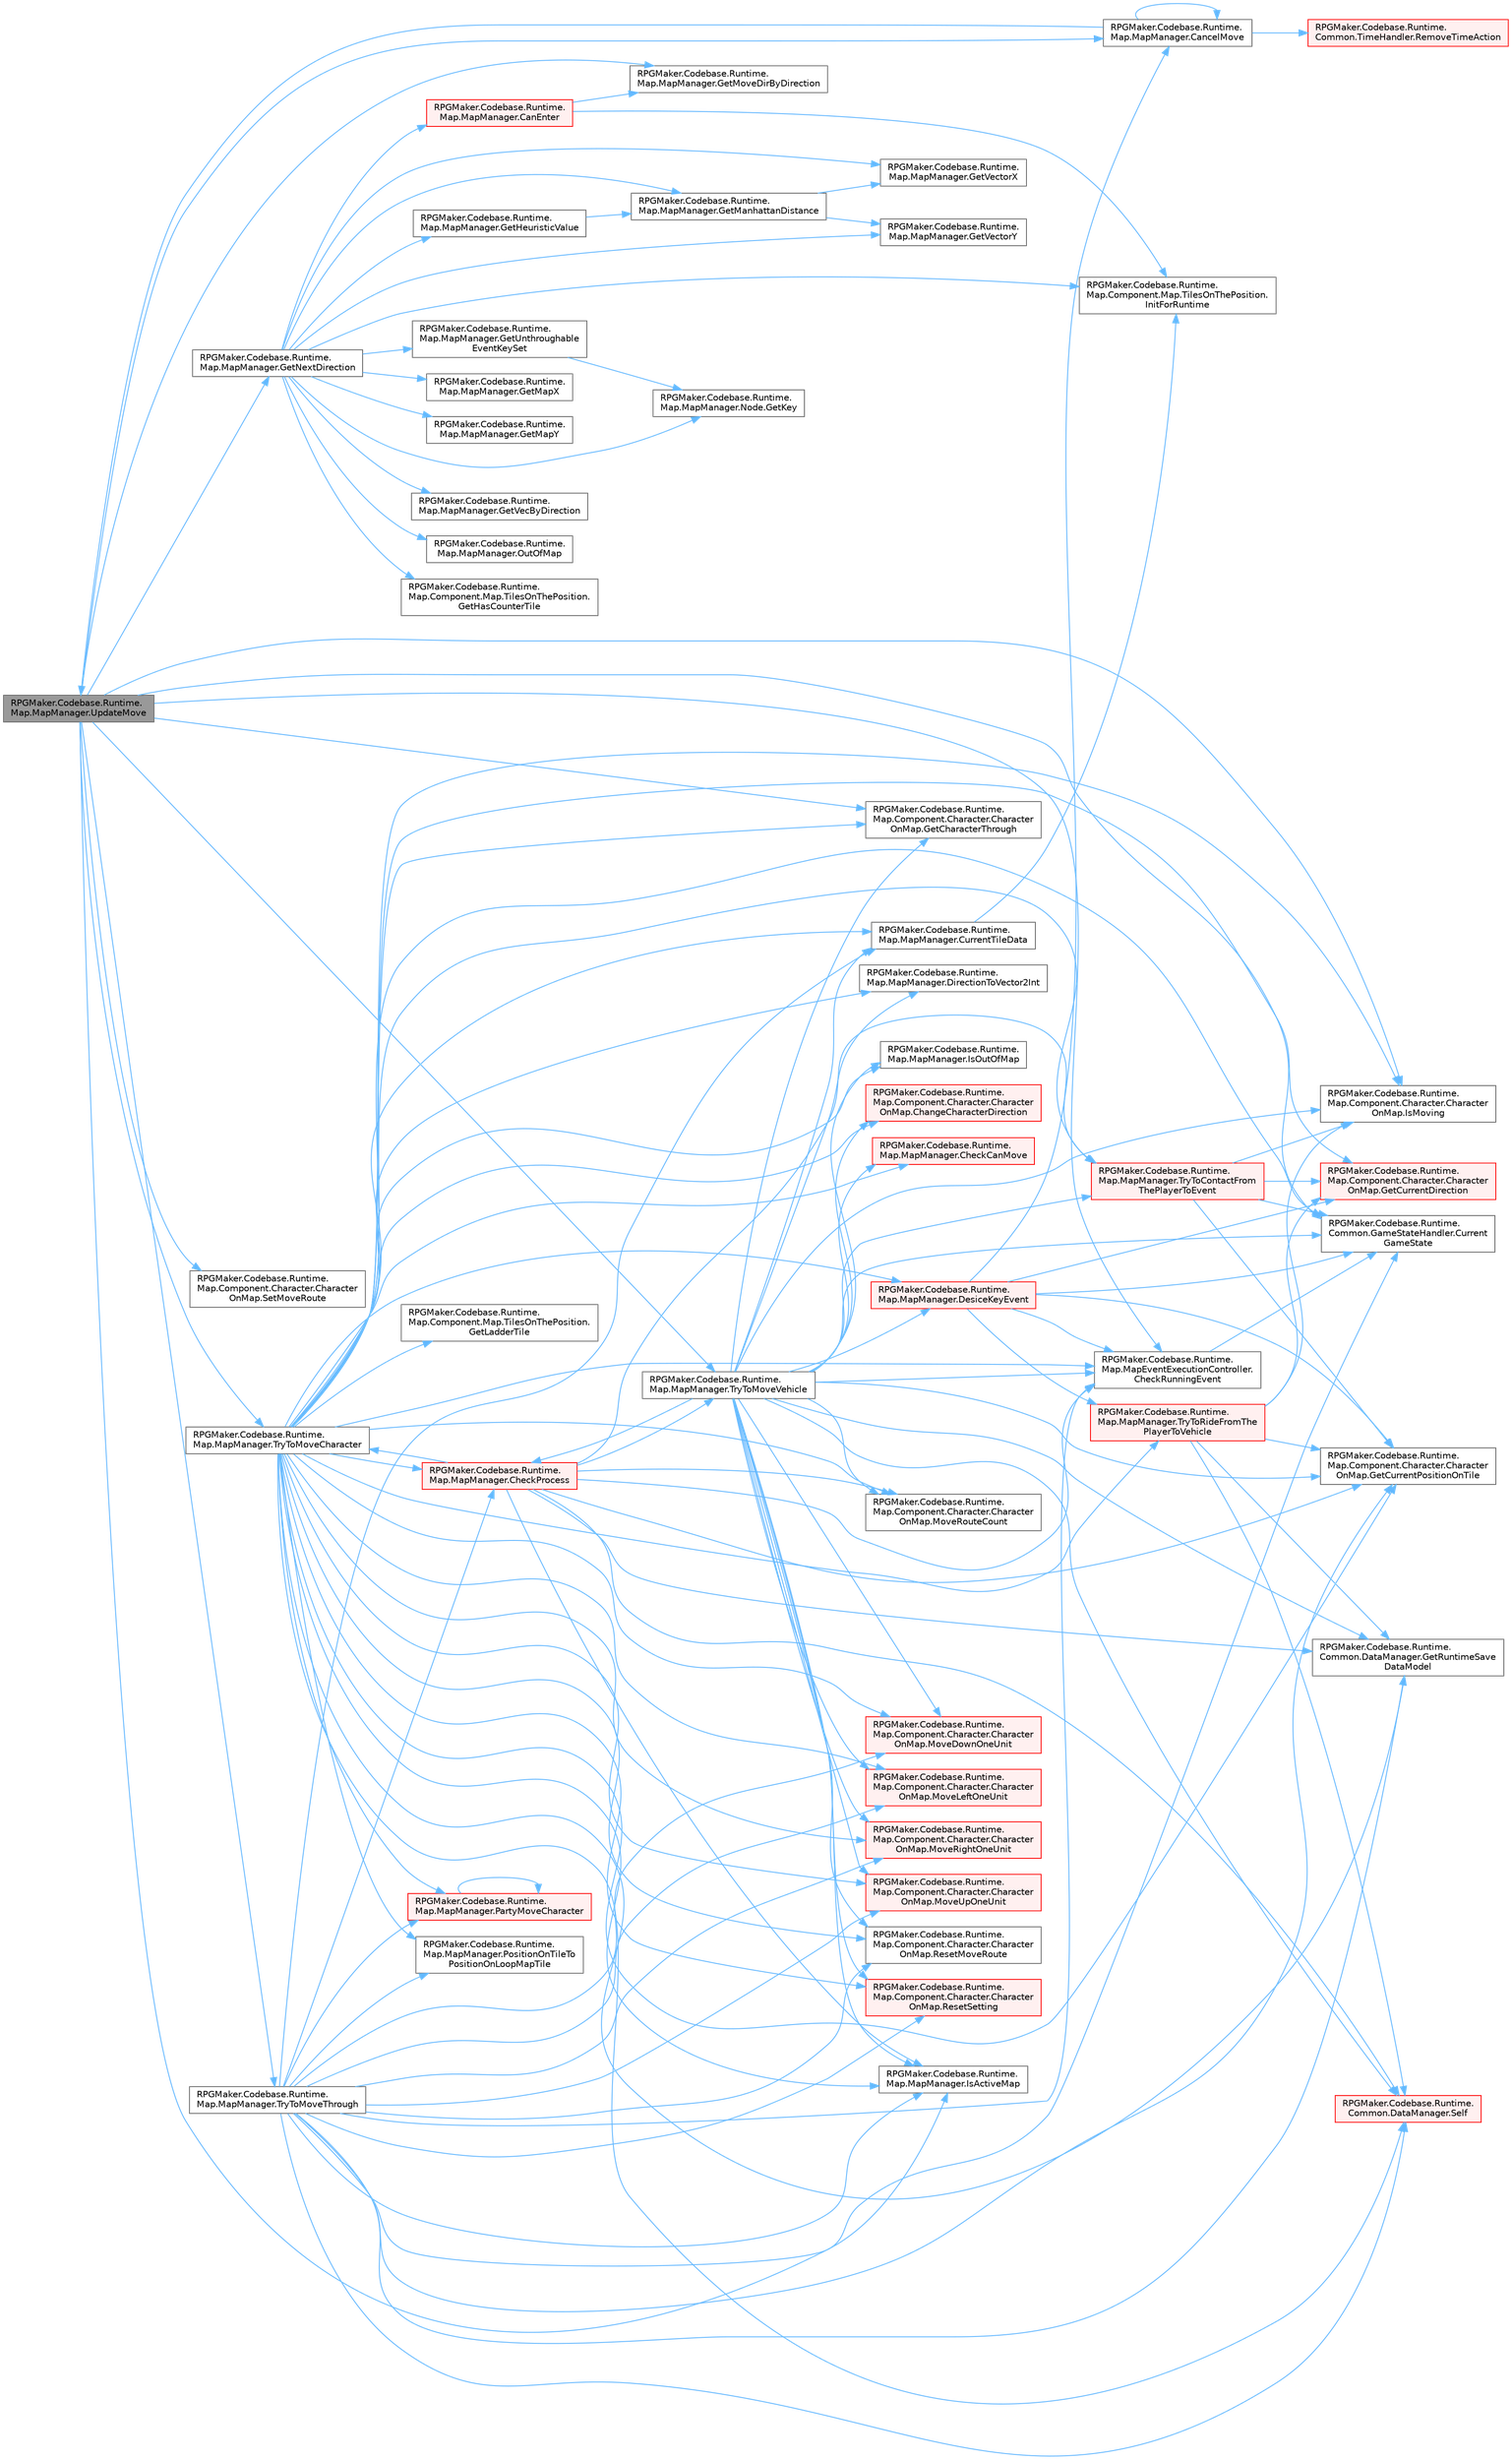 digraph "RPGMaker.Codebase.Runtime.Map.MapManager.UpdateMove"
{
 // LATEX_PDF_SIZE
  bgcolor="transparent";
  edge [fontname=Helvetica,fontsize=10,labelfontname=Helvetica,labelfontsize=10];
  node [fontname=Helvetica,fontsize=10,shape=box,height=0.2,width=0.4];
  rankdir="LR";
  Node1 [id="Node000001",label="RPGMaker.Codebase.Runtime.\lMap.MapManager.UpdateMove",height=0.2,width=0.4,color="gray40", fillcolor="grey60", style="filled", fontcolor="black",tooltip=" "];
  Node1 -> Node2 [id="edge1_Node000001_Node000002",color="steelblue1",style="solid",tooltip=" "];
  Node2 [id="Node000002",label="RPGMaker.Codebase.Runtime.\lMap.MapManager.CancelMove",height=0.2,width=0.4,color="grey40", fillcolor="white", style="filled",URL="$d5/d0f/class_r_p_g_maker_1_1_codebase_1_1_runtime_1_1_map_1_1_map_manager.html#aec356ba03028b9e11ece2ceb38d7f3cf",tooltip=" "];
  Node2 -> Node2 [id="edge2_Node000002_Node000002",color="steelblue1",style="solid",tooltip=" "];
  Node2 -> Node3 [id="edge3_Node000002_Node000003",color="steelblue1",style="solid",tooltip=" "];
  Node3 [id="Node000003",label="RPGMaker.Codebase.Runtime.\lCommon.TimeHandler.RemoveTimeAction",height=0.2,width=0.4,color="red", fillcolor="#FFF0F0", style="filled",URL="$d3/dac/class_r_p_g_maker_1_1_codebase_1_1_runtime_1_1_common_1_1_time_handler.html#acbacfdc0a0c421baed7613fc41529941",tooltip="😁 Actionの削除"];
  Node2 -> Node1 [id="edge4_Node000002_Node000001",color="steelblue1",style="solid",tooltip=" "];
  Node1 -> Node6 [id="edge5_Node000001_Node000006",color="steelblue1",style="solid",tooltip=" "];
  Node6 [id="Node000006",label="RPGMaker.Codebase.Runtime.\lMap.MapEventExecutionController.\lCheckRunningEvent",height=0.2,width=0.4,color="grey40", fillcolor="white", style="filled",URL="$db/d6c/class_r_p_g_maker_1_1_codebase_1_1_runtime_1_1_map_1_1_map_event_execution_controller.html#aeaee3de09388ebf0bd140c0e4c831d56",tooltip="イベント実行中で、MAPやバトル側でキー操作を受け付け可能かどうかを返却する"];
  Node6 -> Node7 [id="edge6_Node000006_Node000007",color="steelblue1",style="solid",tooltip=" "];
  Node7 [id="Node000007",label="RPGMaker.Codebase.Runtime.\lCommon.GameStateHandler.Current\lGameState",height=0.2,width=0.4,color="grey40", fillcolor="white", style="filled",URL="$de/d2c/class_r_p_g_maker_1_1_codebase_1_1_runtime_1_1_common_1_1_game_state_handler.html#adce58ef0480f995976ab60592c9add27",tooltip="😁 現在の状態を返却する."];
  Node1 -> Node7 [id="edge7_Node000001_Node000007",color="steelblue1",style="solid",tooltip=" "];
  Node1 -> Node8 [id="edge8_Node000001_Node000008",color="steelblue1",style="solid",tooltip=" "];
  Node8 [id="Node000008",label="RPGMaker.Codebase.Runtime.\lMap.Component.Character.Character\lOnMap.GetCharacterThrough",height=0.2,width=0.4,color="grey40", fillcolor="white", style="filled",URL="$d0/dad/class_r_p_g_maker_1_1_codebase_1_1_runtime_1_1_map_1_1_component_1_1_character_1_1_character_on_map.html#a45d698e72e8efdb9688f1bc7140ac474",tooltip=" "];
  Node1 -> Node9 [id="edge9_Node000001_Node000009",color="steelblue1",style="solid",tooltip=" "];
  Node9 [id="Node000009",label="RPGMaker.Codebase.Runtime.\lMap.MapManager.GetMoveDirByDirection",height=0.2,width=0.4,color="grey40", fillcolor="white", style="filled",URL="$d5/d0f/class_r_p_g_maker_1_1_codebase_1_1_runtime_1_1_map_1_1_map_manager.html#a364f649816182c051609d2fb4702c04b",tooltip=" "];
  Node1 -> Node10 [id="edge10_Node000001_Node000010",color="steelblue1",style="solid",tooltip=" "];
  Node10 [id="Node000010",label="RPGMaker.Codebase.Runtime.\lMap.MapManager.GetNextDirection",height=0.2,width=0.4,color="grey40", fillcolor="white", style="filled",URL="$d5/d0f/class_r_p_g_maker_1_1_codebase_1_1_runtime_1_1_map_1_1_map_manager.html#a3eda9cef1c11927aa1dd0e4b36b2ec31",tooltip=" "];
  Node10 -> Node11 [id="edge11_Node000010_Node000011",color="steelblue1",style="solid",tooltip=" "];
  Node11 [id="Node000011",label="RPGMaker.Codebase.Runtime.\lMap.MapManager.CanEnter",height=0.2,width=0.4,color="red", fillcolor="#FFF0F0", style="filled",URL="$d5/d0f/class_r_p_g_maker_1_1_codebase_1_1_runtime_1_1_map_1_1_map_manager.html#a9a48c50eebd5dfd5413294fb2f5ebbc4",tooltip=" "];
  Node11 -> Node9 [id="edge12_Node000011_Node000009",color="steelblue1",style="solid",tooltip=" "];
  Node11 -> Node13 [id="edge13_Node000011_Node000013",color="steelblue1",style="solid",tooltip=" "];
  Node13 [id="Node000013",label="RPGMaker.Codebase.Runtime.\lMap.Component.Map.TilesOnThePosition.\lInitForRuntime",height=0.2,width=0.4,color="grey40", fillcolor="white", style="filled",URL="$d6/dfd/class_r_p_g_maker_1_1_codebase_1_1_runtime_1_1_map_1_1_component_1_1_map_1_1_tiles_on_the_position.html#a8398da125f7b80fed7caf475f9f03da8",tooltip="初期化"];
  Node10 -> Node14 [id="edge14_Node000010_Node000014",color="steelblue1",style="solid",tooltip=" "];
  Node14 [id="Node000014",label="RPGMaker.Codebase.Runtime.\lMap.Component.Map.TilesOnThePosition.\lGetHasCounterTile",height=0.2,width=0.4,color="grey40", fillcolor="white", style="filled",URL="$d6/dfd/class_r_p_g_maker_1_1_codebase_1_1_runtime_1_1_map_1_1_component_1_1_map_1_1_tiles_on_the_position.html#ad9c718a297ec701d192c0ed44e1d2c15",tooltip="目の前のタイルがカウンター属性か取得"];
  Node10 -> Node15 [id="edge15_Node000010_Node000015",color="steelblue1",style="solid",tooltip=" "];
  Node15 [id="Node000015",label="RPGMaker.Codebase.Runtime.\lMap.MapManager.GetHeuristicValue",height=0.2,width=0.4,color="grey40", fillcolor="white", style="filled",URL="$d5/d0f/class_r_p_g_maker_1_1_codebase_1_1_runtime_1_1_map_1_1_map_manager.html#a546ad0d633b1160a3299c8a70dc37097",tooltip=" "];
  Node15 -> Node16 [id="edge16_Node000015_Node000016",color="steelblue1",style="solid",tooltip=" "];
  Node16 [id="Node000016",label="RPGMaker.Codebase.Runtime.\lMap.MapManager.GetManhattanDistance",height=0.2,width=0.4,color="grey40", fillcolor="white", style="filled",URL="$d5/d0f/class_r_p_g_maker_1_1_codebase_1_1_runtime_1_1_map_1_1_map_manager.html#a88b16683e0e0dad440b848f649719c5f",tooltip=" "];
  Node16 -> Node17 [id="edge17_Node000016_Node000017",color="steelblue1",style="solid",tooltip=" "];
  Node17 [id="Node000017",label="RPGMaker.Codebase.Runtime.\lMap.MapManager.GetVectorX",height=0.2,width=0.4,color="grey40", fillcolor="white", style="filled",URL="$d5/d0f/class_r_p_g_maker_1_1_codebase_1_1_runtime_1_1_map_1_1_map_manager.html#a1f7bc3f262c92e2fa915d56b5830bd05",tooltip=" "];
  Node16 -> Node18 [id="edge18_Node000016_Node000018",color="steelblue1",style="solid",tooltip=" "];
  Node18 [id="Node000018",label="RPGMaker.Codebase.Runtime.\lMap.MapManager.GetVectorY",height=0.2,width=0.4,color="grey40", fillcolor="white", style="filled",URL="$d5/d0f/class_r_p_g_maker_1_1_codebase_1_1_runtime_1_1_map_1_1_map_manager.html#ababa76dd1a917c93bfbfa072112b87a0",tooltip=" "];
  Node10 -> Node19 [id="edge19_Node000010_Node000019",color="steelblue1",style="solid",tooltip=" "];
  Node19 [id="Node000019",label="RPGMaker.Codebase.Runtime.\lMap.MapManager.Node.GetKey",height=0.2,width=0.4,color="grey40", fillcolor="white", style="filled",URL="$d3/db5/class_r_p_g_maker_1_1_codebase_1_1_runtime_1_1_map_1_1_map_manager_1_1_node.html#ac11f8c445b6e374c6c9fdc8de7cd52c7",tooltip=" "];
  Node10 -> Node16 [id="edge20_Node000010_Node000016",color="steelblue1",style="solid",tooltip=" "];
  Node10 -> Node20 [id="edge21_Node000010_Node000020",color="steelblue1",style="solid",tooltip=" "];
  Node20 [id="Node000020",label="RPGMaker.Codebase.Runtime.\lMap.MapManager.GetMapX",height=0.2,width=0.4,color="grey40", fillcolor="white", style="filled",URL="$d5/d0f/class_r_p_g_maker_1_1_codebase_1_1_runtime_1_1_map_1_1_map_manager.html#ae295af6e489588fd588c53c234f8431b",tooltip=" "];
  Node10 -> Node21 [id="edge22_Node000010_Node000021",color="steelblue1",style="solid",tooltip=" "];
  Node21 [id="Node000021",label="RPGMaker.Codebase.Runtime.\lMap.MapManager.GetMapY",height=0.2,width=0.4,color="grey40", fillcolor="white", style="filled",URL="$d5/d0f/class_r_p_g_maker_1_1_codebase_1_1_runtime_1_1_map_1_1_map_manager.html#a9d72367ad83cfe26b269e0ce57a79ac9",tooltip=" "];
  Node10 -> Node22 [id="edge23_Node000010_Node000022",color="steelblue1",style="solid",tooltip=" "];
  Node22 [id="Node000022",label="RPGMaker.Codebase.Runtime.\lMap.MapManager.GetUnthroughable\lEventKeySet",height=0.2,width=0.4,color="grey40", fillcolor="white", style="filled",URL="$d5/d0f/class_r_p_g_maker_1_1_codebase_1_1_runtime_1_1_map_1_1_map_manager.html#ae29f3a87c93277878769ddf44920ad8e",tooltip=" "];
  Node22 -> Node19 [id="edge24_Node000022_Node000019",color="steelblue1",style="solid",tooltip=" "];
  Node10 -> Node23 [id="edge25_Node000010_Node000023",color="steelblue1",style="solid",tooltip=" "];
  Node23 [id="Node000023",label="RPGMaker.Codebase.Runtime.\lMap.MapManager.GetVecByDirection",height=0.2,width=0.4,color="grey40", fillcolor="white", style="filled",URL="$d5/d0f/class_r_p_g_maker_1_1_codebase_1_1_runtime_1_1_map_1_1_map_manager.html#abc86a66755184b2c0330e1eea471120c",tooltip=" "];
  Node10 -> Node17 [id="edge26_Node000010_Node000017",color="steelblue1",style="solid",tooltip=" "];
  Node10 -> Node18 [id="edge27_Node000010_Node000018",color="steelblue1",style="solid",tooltip=" "];
  Node10 -> Node13 [id="edge28_Node000010_Node000013",color="steelblue1",style="solid",tooltip=" "];
  Node10 -> Node24 [id="edge29_Node000010_Node000024",color="steelblue1",style="solid",tooltip=" "];
  Node24 [id="Node000024",label="RPGMaker.Codebase.Runtime.\lMap.MapManager.OutOfMap",height=0.2,width=0.4,color="grey40", fillcolor="white", style="filled",URL="$d5/d0f/class_r_p_g_maker_1_1_codebase_1_1_runtime_1_1_map_1_1_map_manager.html#ac81a386c7f573f95e1c71e45d7cdc4fb",tooltip=" "];
  Node1 -> Node25 [id="edge30_Node000001_Node000025",color="steelblue1",style="solid",tooltip=" "];
  Node25 [id="Node000025",label="RPGMaker.Codebase.Runtime.\lMap.MapManager.IsActiveMap",height=0.2,width=0.4,color="grey40", fillcolor="white", style="filled",URL="$d5/d0f/class_r_p_g_maker_1_1_codebase_1_1_runtime_1_1_map_1_1_map_manager.html#a401fcee71fd35aafad253d62a385f27a",tooltip=" "];
  Node1 -> Node26 [id="edge31_Node000001_Node000026",color="steelblue1",style="solid",tooltip=" "];
  Node26 [id="Node000026",label="RPGMaker.Codebase.Runtime.\lMap.Component.Character.Character\lOnMap.IsMoving",height=0.2,width=0.4,color="grey40", fillcolor="white", style="filled",URL="$d0/dad/class_r_p_g_maker_1_1_codebase_1_1_runtime_1_1_map_1_1_component_1_1_character_1_1_character_on_map.html#a0c1997bb9d5c1a42d2d66f4115ec43bf",tooltip="移動状態の取得"];
  Node1 -> Node27 [id="edge32_Node000001_Node000027",color="steelblue1",style="solid",tooltip=" "];
  Node27 [id="Node000027",label="RPGMaker.Codebase.Runtime.\lMap.Component.Character.Character\lOnMap.SetMoveRoute",height=0.2,width=0.4,color="grey40", fillcolor="white", style="filled",URL="$d0/dad/class_r_p_g_maker_1_1_codebase_1_1_runtime_1_1_map_1_1_component_1_1_character_1_1_character_on_map.html#a9f8aaa6ad6b4d38518cf852345dd019d",tooltip=" "];
  Node1 -> Node28 [id="edge33_Node000001_Node000028",color="steelblue1",style="solid",tooltip=" "];
  Node28 [id="Node000028",label="RPGMaker.Codebase.Runtime.\lMap.MapManager.TryToMoveCharacter",height=0.2,width=0.4,color="grey40", fillcolor="white", style="filled",URL="$d5/d0f/class_r_p_g_maker_1_1_codebase_1_1_runtime_1_1_map_1_1_map_manager.html#a1c50ac1ba190459e6f190cdbfe263778",tooltip="キャラクターの移動を試行する （対象位置が進入不可の場合は向きだけ変える）"];
  Node28 -> Node29 [id="edge34_Node000028_Node000029",color="steelblue1",style="solid",tooltip=" "];
  Node29 [id="Node000029",label="RPGMaker.Codebase.Runtime.\lMap.Component.Character.Character\lOnMap.ChangeCharacterDirection",height=0.2,width=0.4,color="red", fillcolor="#FFF0F0", style="filled",URL="$d0/dad/class_r_p_g_maker_1_1_codebase_1_1_runtime_1_1_map_1_1_component_1_1_character_1_1_character_on_map.html#adfcb95a5cb4a72b7940a9260b208703e",tooltip="向きを変える"];
  Node28 -> Node35 [id="edge35_Node000028_Node000035",color="steelblue1",style="solid",tooltip=" "];
  Node35 [id="Node000035",label="RPGMaker.Codebase.Runtime.\lMap.MapManager.CheckCanMove",height=0.2,width=0.4,color="red", fillcolor="#FFF0F0", style="filled",URL="$d5/d0f/class_r_p_g_maker_1_1_codebase_1_1_runtime_1_1_map_1_1_map_manager.html#a782ece33ed01436f368fed7cff5573c4",tooltip=" "];
  Node28 -> Node36 [id="edge36_Node000028_Node000036",color="steelblue1",style="solid",tooltip=" "];
  Node36 [id="Node000036",label="RPGMaker.Codebase.Runtime.\lMap.MapManager.CheckProcess",height=0.2,width=0.4,color="red", fillcolor="#FFF0F0", style="filled",URL="$d5/d0f/class_r_p_g_maker_1_1_codebase_1_1_runtime_1_1_map_1_1_map_manager.html#af61111401b6e289e7cd71c37c80bff5d",tooltip="移動後の各判定処理"];
  Node36 -> Node6 [id="edge37_Node000036_Node000006",color="steelblue1",style="solid",tooltip=" "];
  Node36 -> Node131 [id="edge38_Node000036_Node000131",color="steelblue1",style="solid",tooltip=" "];
  Node131 [id="Node000131",label="RPGMaker.Codebase.Runtime.\lMap.Component.Character.Character\lOnMap.GetCurrentPositionOnTile",height=0.2,width=0.4,color="grey40", fillcolor="white", style="filled",URL="$d0/dad/class_r_p_g_maker_1_1_codebase_1_1_runtime_1_1_map_1_1_component_1_1_character_1_1_character_on_map.html#ad595963f96c284bcc874ab574c3635f4",tooltip="現在のタイル位置を取得"];
  Node36 -> Node41 [id="edge39_Node000036_Node000041",color="steelblue1",style="solid",tooltip=" "];
  Node41 [id="Node000041",label="RPGMaker.Codebase.Runtime.\lCommon.DataManager.GetRuntimeSave\lDataModel",height=0.2,width=0.4,color="grey40", fillcolor="white", style="filled",URL="$d5/d08/class_r_p_g_maker_1_1_codebase_1_1_runtime_1_1_common_1_1_data_manager.html#aa008ccb1bfddc97c2c6618cfe1fe9ab9",tooltip=" "];
  Node36 -> Node25 [id="edge40_Node000036_Node000025",color="steelblue1",style="solid",tooltip=" "];
  Node36 -> Node155 [id="edge41_Node000036_Node000155",color="steelblue1",style="solid",tooltip=" "];
  Node155 [id="Node000155",label="RPGMaker.Codebase.Runtime.\lMap.Component.Character.Character\lOnMap.MoveRouteCount",height=0.2,width=0.4,color="grey40", fillcolor="white", style="filled",URL="$d0/dad/class_r_p_g_maker_1_1_codebase_1_1_runtime_1_1_map_1_1_component_1_1_character_1_1_character_on_map.html#a7a12903b9ae6df92841af6e1190f5b4c",tooltip=" "];
  Node36 -> Node44 [id="edge42_Node000036_Node000044",color="steelblue1",style="solid",tooltip=" "];
  Node44 [id="Node000044",label="RPGMaker.Codebase.Runtime.\lCommon.DataManager.Self",height=0.2,width=0.4,color="red", fillcolor="#FFF0F0", style="filled",URL="$d5/d08/class_r_p_g_maker_1_1_codebase_1_1_runtime_1_1_common_1_1_data_manager.html#a8f0a40fd71fe0a873d1905e106299934",tooltip=" "];
  Node36 -> Node172 [id="edge43_Node000036_Node000172",color="steelblue1",style="solid",tooltip=" "];
  Node172 [id="Node000172",label="RPGMaker.Codebase.Runtime.\lMap.MapManager.TryToContactFrom\lThePlayerToEvent",height=0.2,width=0.4,color="red", fillcolor="#FFF0F0", style="filled",URL="$d5/d0f/class_r_p_g_maker_1_1_codebase_1_1_runtime_1_1_map_1_1_map_manager.html#ae027dfdf0a7b7f54a351e2e95f5ae634",tooltip="イベントがあり、その発動契機がContactFromThePlayerであればイベントを開始する"];
  Node172 -> Node7 [id="edge44_Node000172_Node000007",color="steelblue1",style="solid",tooltip=" "];
  Node172 -> Node173 [id="edge45_Node000172_Node000173",color="steelblue1",style="solid",tooltip=" "];
  Node173 [id="Node000173",label="RPGMaker.Codebase.Runtime.\lMap.Component.Character.Character\lOnMap.GetCurrentDirection",height=0.2,width=0.4,color="red", fillcolor="#FFF0F0", style="filled",URL="$d0/dad/class_r_p_g_maker_1_1_codebase_1_1_runtime_1_1_map_1_1_component_1_1_character_1_1_character_on_map.html#a5fb2129b6ab88b1ef5d20e6a304e0391",tooltip="現在の向きを取得"];
  Node172 -> Node131 [id="edge46_Node000172_Node000131",color="steelblue1",style="solid",tooltip=" "];
  Node172 -> Node26 [id="edge47_Node000172_Node000026",color="steelblue1",style="solid",tooltip=" "];
  Node36 -> Node28 [id="edge48_Node000036_Node000028",color="steelblue1",style="solid",tooltip=" "];
  Node36 -> Node182 [id="edge49_Node000036_Node000182",color="steelblue1",style="solid",tooltip=" "];
  Node182 [id="Node000182",label="RPGMaker.Codebase.Runtime.\lMap.MapManager.TryToMoveVehicle",height=0.2,width=0.4,color="grey40", fillcolor="white", style="filled",URL="$d5/d0f/class_r_p_g_maker_1_1_codebase_1_1_runtime_1_1_map_1_1_map_manager.html#af0e1fa61778d47dccbe907bcb8ebeb4c",tooltip="乗り物の移動を試行する （対象位置が進入不可の場合は向きだけ変える）"];
  Node182 -> Node29 [id="edge50_Node000182_Node000029",color="steelblue1",style="solid",tooltip=" "];
  Node182 -> Node35 [id="edge51_Node000182_Node000035",color="steelblue1",style="solid",tooltip=" "];
  Node182 -> Node36 [id="edge52_Node000182_Node000036",color="steelblue1",style="solid",tooltip=" "];
  Node182 -> Node6 [id="edge53_Node000182_Node000006",color="steelblue1",style="solid",tooltip=" "];
  Node182 -> Node7 [id="edge54_Node000182_Node000007",color="steelblue1",style="solid",tooltip=" "];
  Node182 -> Node183 [id="edge55_Node000182_Node000183",color="steelblue1",style="solid",tooltip=" "];
  Node183 [id="Node000183",label="RPGMaker.Codebase.Runtime.\lMap.MapManager.CurrentTileData",height=0.2,width=0.4,color="grey40", fillcolor="white", style="filled",URL="$d5/d0f/class_r_p_g_maker_1_1_codebase_1_1_runtime_1_1_map_1_1_map_manager.html#a6bd3ed94e7072c1d31769481ffb80100",tooltip="現在のマップのTilesOnThePositionを返却"];
  Node183 -> Node13 [id="edge56_Node000183_Node000013",color="steelblue1",style="solid",tooltip=" "];
  Node182 -> Node184 [id="edge57_Node000182_Node000184",color="steelblue1",style="solid",tooltip=" "];
  Node184 [id="Node000184",label="RPGMaker.Codebase.Runtime.\lMap.MapManager.DesiceKeyEvent",height=0.2,width=0.4,color="red", fillcolor="#FFF0F0", style="filled",URL="$d5/d0f/class_r_p_g_maker_1_1_codebase_1_1_runtime_1_1_map_1_1_map_manager.html#a2655da596d391627e8c2f71e6e490b62",tooltip="目の前にイベントがあり、その発動契機がTalkであればイベントを開始する"];
  Node184 -> Node2 [id="edge58_Node000184_Node000002",color="steelblue1",style="solid",tooltip=" "];
  Node184 -> Node6 [id="edge59_Node000184_Node000006",color="steelblue1",style="solid",tooltip=" "];
  Node184 -> Node7 [id="edge60_Node000184_Node000007",color="steelblue1",style="solid",tooltip=" "];
  Node184 -> Node173 [id="edge61_Node000184_Node000173",color="steelblue1",style="solid",tooltip=" "];
  Node184 -> Node131 [id="edge62_Node000184_Node000131",color="steelblue1",style="solid",tooltip=" "];
  Node184 -> Node210 [id="edge63_Node000184_Node000210",color="steelblue1",style="solid",tooltip=" "];
  Node210 [id="Node000210",label="RPGMaker.Codebase.Runtime.\lMap.MapManager.TryToRideFromThe\lPlayerToVehicle",height=0.2,width=0.4,color="red", fillcolor="#FFF0F0", style="filled",URL="$d5/d0f/class_r_p_g_maker_1_1_codebase_1_1_runtime_1_1_map_1_1_map_manager.html#af833ea891460fe653ce5b7900b86e151",tooltip="乗り物に乗る"];
  Node210 -> Node173 [id="edge64_Node000210_Node000173",color="steelblue1",style="solid",tooltip=" "];
  Node210 -> Node131 [id="edge65_Node000210_Node000131",color="steelblue1",style="solid",tooltip=" "];
  Node210 -> Node41 [id="edge66_Node000210_Node000041",color="steelblue1",style="solid",tooltip=" "];
  Node210 -> Node26 [id="edge67_Node000210_Node000026",color="steelblue1",style="solid",tooltip=" "];
  Node210 -> Node44 [id="edge68_Node000210_Node000044",color="steelblue1",style="solid",tooltip=" "];
  Node182 -> Node246 [id="edge69_Node000182_Node000246",color="steelblue1",style="solid",tooltip=" "];
  Node246 [id="Node000246",label="RPGMaker.Codebase.Runtime.\lMap.MapManager.DirectionToVector2Int",height=0.2,width=0.4,color="grey40", fillcolor="white", style="filled",URL="$d5/d0f/class_r_p_g_maker_1_1_codebase_1_1_runtime_1_1_map_1_1_map_manager.html#a9a88ef2357d9749441016c77e9e66e0a",tooltip="向きからVector2Intを取得。"];
  Node182 -> Node8 [id="edge70_Node000182_Node000008",color="steelblue1",style="solid",tooltip=" "];
  Node182 -> Node131 [id="edge71_Node000182_Node000131",color="steelblue1",style="solid",tooltip=" "];
  Node182 -> Node41 [id="edge72_Node000182_Node000041",color="steelblue1",style="solid",tooltip=" "];
  Node182 -> Node25 [id="edge73_Node000182_Node000025",color="steelblue1",style="solid",tooltip=" "];
  Node182 -> Node26 [id="edge74_Node000182_Node000026",color="steelblue1",style="solid",tooltip=" "];
  Node182 -> Node247 [id="edge75_Node000182_Node000247",color="steelblue1",style="solid",tooltip=" "];
  Node247 [id="Node000247",label="RPGMaker.Codebase.Runtime.\lMap.MapManager.IsOutOfMap",height=0.2,width=0.4,color="grey40", fillcolor="white", style="filled",URL="$d5/d0f/class_r_p_g_maker_1_1_codebase_1_1_runtime_1_1_map_1_1_map_manager.html#a060e4bf8a438bca54434869103c9bcdc",tooltip=" "];
  Node182 -> Node214 [id="edge76_Node000182_Node000214",color="steelblue1",style="solid",tooltip=" "];
  Node214 [id="Node000214",label="RPGMaker.Codebase.Runtime.\lMap.Component.Character.Character\lOnMap.MoveDownOneUnit",height=0.2,width=0.4,color="red", fillcolor="#FFF0F0", style="filled",URL="$d0/dad/class_r_p_g_maker_1_1_codebase_1_1_runtime_1_1_map_1_1_component_1_1_character_1_1_character_on_map.html#ace33c79a51d8a533b2ce346abf138354",tooltip="1マス下に移動する"];
  Node182 -> Node224 [id="edge77_Node000182_Node000224",color="steelblue1",style="solid",tooltip=" "];
  Node224 [id="Node000224",label="RPGMaker.Codebase.Runtime.\lMap.Component.Character.Character\lOnMap.MoveLeftOneUnit",height=0.2,width=0.4,color="red", fillcolor="#FFF0F0", style="filled",URL="$d0/dad/class_r_p_g_maker_1_1_codebase_1_1_runtime_1_1_map_1_1_component_1_1_character_1_1_character_on_map.html#acf153046015518dcf29ddacb5bb522a6",tooltip="1マス左に移動する"];
  Node182 -> Node225 [id="edge78_Node000182_Node000225",color="steelblue1",style="solid",tooltip=" "];
  Node225 [id="Node000225",label="RPGMaker.Codebase.Runtime.\lMap.Component.Character.Character\lOnMap.MoveRightOneUnit",height=0.2,width=0.4,color="red", fillcolor="#FFF0F0", style="filled",URL="$d0/dad/class_r_p_g_maker_1_1_codebase_1_1_runtime_1_1_map_1_1_component_1_1_character_1_1_character_on_map.html#a60565e3d03a68398ff93f970fbeff07a",tooltip="1マス右に移動する"];
  Node182 -> Node155 [id="edge79_Node000182_Node000155",color="steelblue1",style="solid",tooltip=" "];
  Node182 -> Node226 [id="edge80_Node000182_Node000226",color="steelblue1",style="solid",tooltip=" "];
  Node226 [id="Node000226",label="RPGMaker.Codebase.Runtime.\lMap.Component.Character.Character\lOnMap.MoveUpOneUnit",height=0.2,width=0.4,color="red", fillcolor="#FFF0F0", style="filled",URL="$d0/dad/class_r_p_g_maker_1_1_codebase_1_1_runtime_1_1_map_1_1_component_1_1_character_1_1_character_on_map.html#ac731d78d4f1079232ddc2462242ba477",tooltip="1マス上に移動する"];
  Node182 -> Node248 [id="edge81_Node000182_Node000248",color="steelblue1",style="solid",tooltip=" "];
  Node248 [id="Node000248",label="RPGMaker.Codebase.Runtime.\lMap.Component.Character.Character\lOnMap.ResetMoveRoute",height=0.2,width=0.4,color="grey40", fillcolor="white", style="filled",URL="$d0/dad/class_r_p_g_maker_1_1_codebase_1_1_runtime_1_1_map_1_1_component_1_1_character_1_1_character_on_map.html#ada50b7cedfa7f44c26907f853375f7df",tooltip=" "];
  Node182 -> Node249 [id="edge82_Node000182_Node000249",color="steelblue1",style="solid",tooltip=" "];
  Node249 [id="Node000249",label="RPGMaker.Codebase.Runtime.\lMap.Component.Character.Character\lOnMap.ResetSetting",height=0.2,width=0.4,color="red", fillcolor="#FFF0F0", style="filled",URL="$d0/dad/class_r_p_g_maker_1_1_codebase_1_1_runtime_1_1_map_1_1_component_1_1_character_1_1_character_on_map.html#a5b5e6b34cf6597a7cc04190c2566f665",tooltip=" "];
  Node182 -> Node44 [id="edge83_Node000182_Node000044",color="steelblue1",style="solid",tooltip=" "];
  Node182 -> Node172 [id="edge84_Node000182_Node000172",color="steelblue1",style="solid",tooltip=" "];
  Node28 -> Node6 [id="edge85_Node000028_Node000006",color="steelblue1",style="solid",tooltip=" "];
  Node28 -> Node7 [id="edge86_Node000028_Node000007",color="steelblue1",style="solid",tooltip=" "];
  Node28 -> Node183 [id="edge87_Node000028_Node000183",color="steelblue1",style="solid",tooltip=" "];
  Node28 -> Node184 [id="edge88_Node000028_Node000184",color="steelblue1",style="solid",tooltip=" "];
  Node28 -> Node246 [id="edge89_Node000028_Node000246",color="steelblue1",style="solid",tooltip=" "];
  Node28 -> Node8 [id="edge90_Node000028_Node000008",color="steelblue1",style="solid",tooltip=" "];
  Node28 -> Node173 [id="edge91_Node000028_Node000173",color="steelblue1",style="solid",tooltip=" "];
  Node28 -> Node131 [id="edge92_Node000028_Node000131",color="steelblue1",style="solid",tooltip=" "];
  Node28 -> Node218 [id="edge93_Node000028_Node000218",color="steelblue1",style="solid",tooltip=" "];
  Node218 [id="Node000218",label="RPGMaker.Codebase.Runtime.\lMap.Component.Map.TilesOnThePosition.\lGetLadderTile",height=0.2,width=0.4,color="grey40", fillcolor="white", style="filled",URL="$d6/dfd/class_r_p_g_maker_1_1_codebase_1_1_runtime_1_1_map_1_1_component_1_1_map_1_1_tiles_on_the_position.html#acc9bf0cbe797ddaab5bc133d5ade08e5",tooltip="梯子属性の取得"];
  Node28 -> Node41 [id="edge94_Node000028_Node000041",color="steelblue1",style="solid",tooltip=" "];
  Node28 -> Node25 [id="edge95_Node000028_Node000025",color="steelblue1",style="solid",tooltip=" "];
  Node28 -> Node26 [id="edge96_Node000028_Node000026",color="steelblue1",style="solid",tooltip=" "];
  Node28 -> Node247 [id="edge97_Node000028_Node000247",color="steelblue1",style="solid",tooltip=" "];
  Node28 -> Node214 [id="edge98_Node000028_Node000214",color="steelblue1",style="solid",tooltip=" "];
  Node28 -> Node224 [id="edge99_Node000028_Node000224",color="steelblue1",style="solid",tooltip=" "];
  Node28 -> Node225 [id="edge100_Node000028_Node000225",color="steelblue1",style="solid",tooltip=" "];
  Node28 -> Node155 [id="edge101_Node000028_Node000155",color="steelblue1",style="solid",tooltip=" "];
  Node28 -> Node226 [id="edge102_Node000028_Node000226",color="steelblue1",style="solid",tooltip=" "];
  Node28 -> Node227 [id="edge103_Node000028_Node000227",color="steelblue1",style="solid",tooltip=" "];
  Node227 [id="Node000227",label="RPGMaker.Codebase.Runtime.\lMap.MapManager.PartyMoveCharacter",height=0.2,width=0.4,color="red", fillcolor="#FFF0F0", style="filled",URL="$d5/d0f/class_r_p_g_maker_1_1_codebase_1_1_runtime_1_1_map_1_1_map_manager.html#a62362677c5fd951f473d6f35cbd01721",tooltip="パーティメンバーの移動"];
  Node227 -> Node227 [id="edge104_Node000227_Node000227",color="steelblue1",style="solid",tooltip=" "];
  Node28 -> Node274 [id="edge105_Node000028_Node000274",color="steelblue1",style="solid",tooltip=" "];
  Node274 [id="Node000274",label="RPGMaker.Codebase.Runtime.\lMap.MapManager.PositionOnTileTo\lPositionOnLoopMapTile",height=0.2,width=0.4,color="grey40", fillcolor="white", style="filled",URL="$d5/d0f/class_r_p_g_maker_1_1_codebase_1_1_runtime_1_1_map_1_1_map_manager.html#a59387e9b0920c39fbe57677bee19e755",tooltip="ループマップでのタイル位置を取得。"];
  Node28 -> Node248 [id="edge106_Node000028_Node000248",color="steelblue1",style="solid",tooltip=" "];
  Node28 -> Node249 [id="edge107_Node000028_Node000249",color="steelblue1",style="solid",tooltip=" "];
  Node28 -> Node44 [id="edge108_Node000028_Node000044",color="steelblue1",style="solid",tooltip=" "];
  Node28 -> Node172 [id="edge109_Node000028_Node000172",color="steelblue1",style="solid",tooltip=" "];
  Node28 -> Node210 [id="edge110_Node000028_Node000210",color="steelblue1",style="solid",tooltip=" "];
  Node1 -> Node275 [id="edge111_Node000001_Node000275",color="steelblue1",style="solid",tooltip=" "];
  Node275 [id="Node000275",label="RPGMaker.Codebase.Runtime.\lMap.MapManager.TryToMoveThrough",height=0.2,width=0.4,color="grey40", fillcolor="white", style="filled",URL="$d5/d0f/class_r_p_g_maker_1_1_codebase_1_1_runtime_1_1_map_1_1_map_manager.html#a568c166cd57f15308dc10ba60706bd26",tooltip=" "];
  Node275 -> Node36 [id="edge112_Node000275_Node000036",color="steelblue1",style="solid",tooltip=" "];
  Node275 -> Node6 [id="edge113_Node000275_Node000006",color="steelblue1",style="solid",tooltip=" "];
  Node275 -> Node7 [id="edge114_Node000275_Node000007",color="steelblue1",style="solid",tooltip=" "];
  Node275 -> Node183 [id="edge115_Node000275_Node000183",color="steelblue1",style="solid",tooltip=" "];
  Node275 -> Node131 [id="edge116_Node000275_Node000131",color="steelblue1",style="solid",tooltip=" "];
  Node275 -> Node41 [id="edge117_Node000275_Node000041",color="steelblue1",style="solid",tooltip=" "];
  Node275 -> Node25 [id="edge118_Node000275_Node000025",color="steelblue1",style="solid",tooltip=" "];
  Node275 -> Node214 [id="edge119_Node000275_Node000214",color="steelblue1",style="solid",tooltip=" "];
  Node275 -> Node224 [id="edge120_Node000275_Node000224",color="steelblue1",style="solid",tooltip=" "];
  Node275 -> Node225 [id="edge121_Node000275_Node000225",color="steelblue1",style="solid",tooltip=" "];
  Node275 -> Node226 [id="edge122_Node000275_Node000226",color="steelblue1",style="solid",tooltip=" "];
  Node275 -> Node227 [id="edge123_Node000275_Node000227",color="steelblue1",style="solid",tooltip=" "];
  Node275 -> Node274 [id="edge124_Node000275_Node000274",color="steelblue1",style="solid",tooltip=" "];
  Node275 -> Node248 [id="edge125_Node000275_Node000248",color="steelblue1",style="solid",tooltip=" "];
  Node275 -> Node249 [id="edge126_Node000275_Node000249",color="steelblue1",style="solid",tooltip=" "];
  Node275 -> Node44 [id="edge127_Node000275_Node000044",color="steelblue1",style="solid",tooltip=" "];
  Node1 -> Node182 [id="edge128_Node000001_Node000182",color="steelblue1",style="solid",tooltip=" "];
}
